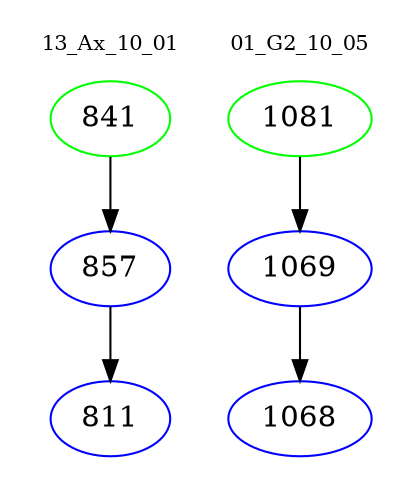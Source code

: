 digraph{
subgraph cluster_0 {
color = white
label = "13_Ax_10_01";
fontsize=10;
T0_841 [label="841", color="green"]
T0_841 -> T0_857 [color="black"]
T0_857 [label="857", color="blue"]
T0_857 -> T0_811 [color="black"]
T0_811 [label="811", color="blue"]
}
subgraph cluster_1 {
color = white
label = "01_G2_10_05";
fontsize=10;
T1_1081 [label="1081", color="green"]
T1_1081 -> T1_1069 [color="black"]
T1_1069 [label="1069", color="blue"]
T1_1069 -> T1_1068 [color="black"]
T1_1068 [label="1068", color="blue"]
}
}
